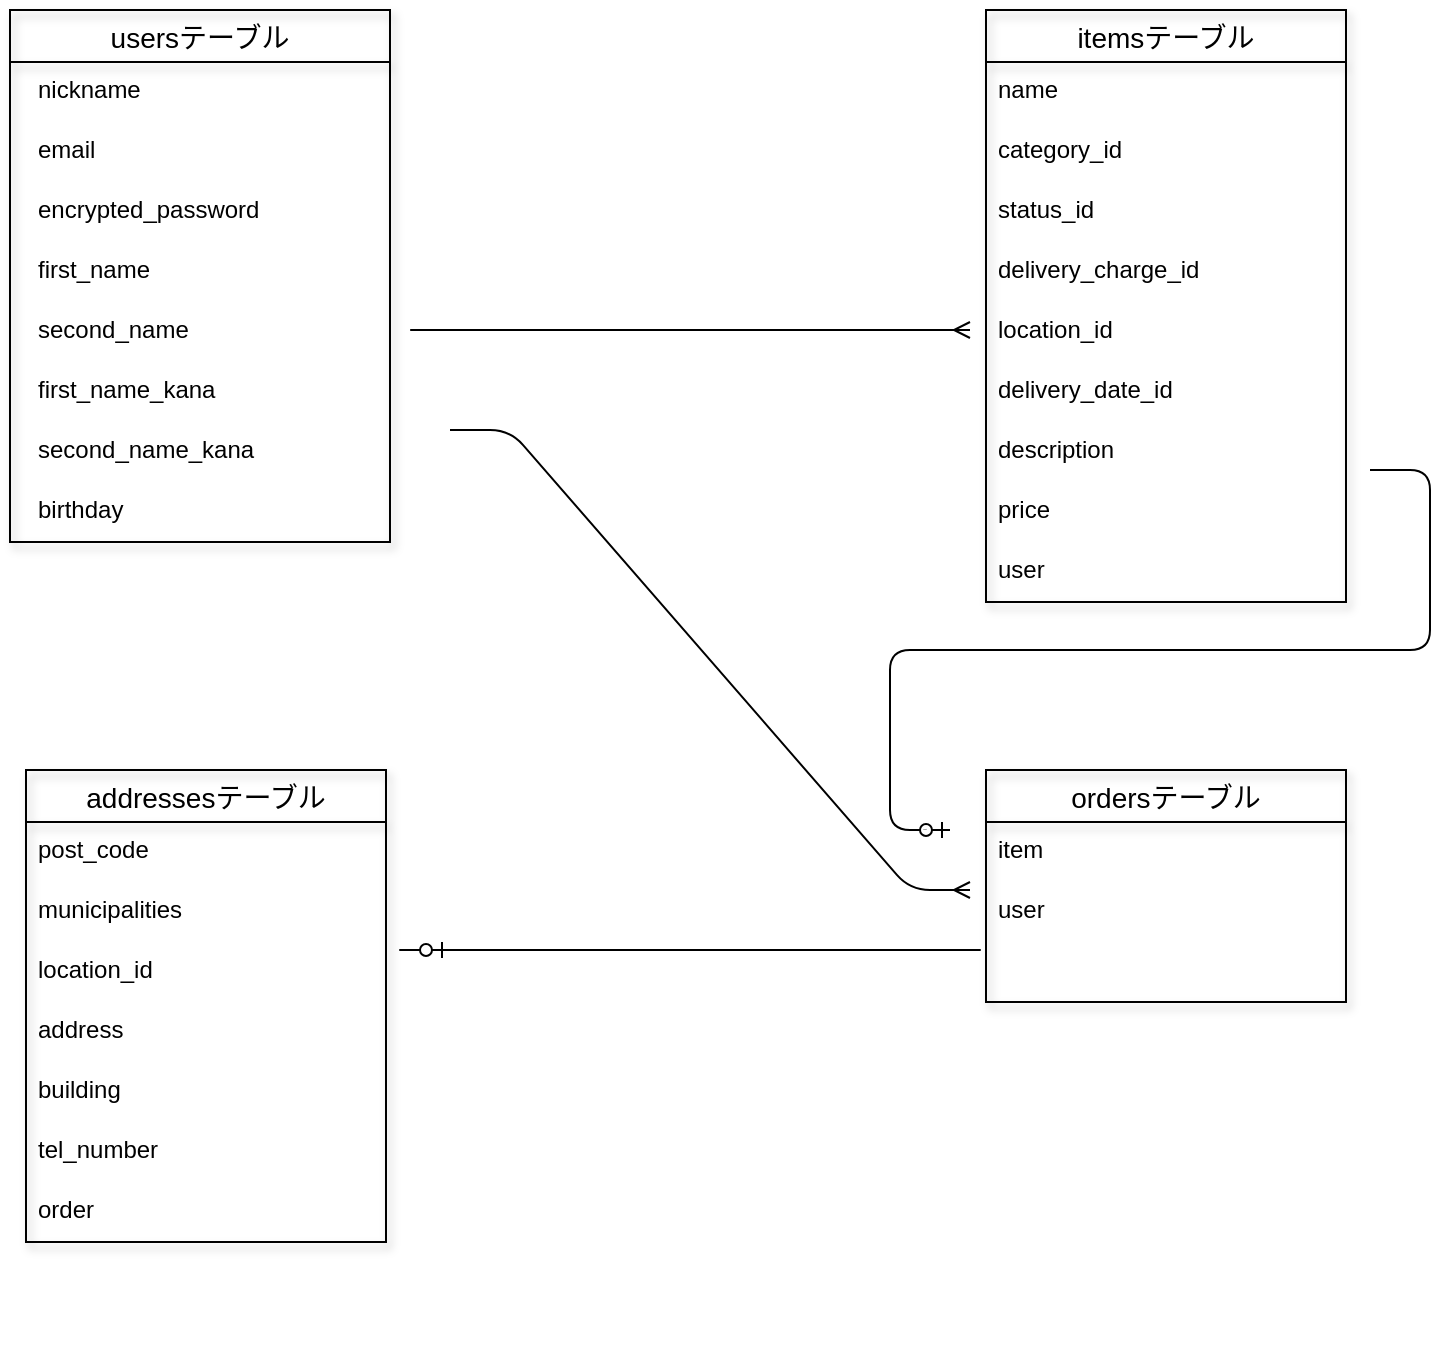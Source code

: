 <mxfile>
    <diagram id="pFlhc_XwqNJVX_jFkBam" name="ページ1">
        <mxGraphModel dx="1119" dy="1849" grid="1" gridSize="10" guides="1" tooltips="1" connect="0" arrows="1" fold="1" page="1" pageScale="1" pageWidth="827" pageHeight="1169" math="0" shadow="0">
            <root>
                <mxCell id="0"/>
                <mxCell id="1" parent="0"/>
                <mxCell id="152" value="" style="group" parent="1" vertex="1" connectable="0">
                    <mxGeometry x="-770" y="-840" width="198" height="266" as="geometry"/>
                </mxCell>
                <mxCell id="113" value="usersテーブル" style="swimlane;fontStyle=0;childLayout=stackLayout;horizontal=1;startSize=26;horizontalStack=0;resizeParent=1;resizeParentMax=0;resizeLast=0;collapsible=1;marginBottom=0;align=center;fontSize=14;shadow=1;strokeColor=default;fillColor=none;container=1;" parent="152" vertex="1">
                    <mxGeometry width="190" height="266" as="geometry">
                        <mxRectangle width="110" height="26" as="alternateBounds"/>
                    </mxGeometry>
                </mxCell>
                <mxCell id="117" value="nickname&#10;" style="text;strokeColor=none;fillColor=none;spacingLeft=4;spacingRight=4;overflow=hidden;rotatable=0;points=[[0,0.5],[1,0.5]];portConstraint=eastwest;fontSize=12;shadow=1;" parent="152" vertex="1">
                    <mxGeometry x="8" y="26" width="190" height="30" as="geometry"/>
                </mxCell>
                <mxCell id="114" value="email" style="text;strokeColor=none;fillColor=none;spacingLeft=4;spacingRight=4;overflow=hidden;rotatable=0;points=[[0,0.5],[1,0.5]];portConstraint=eastwest;fontSize=12;shadow=1;" parent="152" vertex="1">
                    <mxGeometry x="8" y="56" width="190" height="30" as="geometry"/>
                </mxCell>
                <mxCell id="115" value="encrypted_password" style="text;strokeColor=none;fillColor=none;spacingLeft=4;spacingRight=4;overflow=hidden;rotatable=0;points=[[0,0.5],[1,0.5]];portConstraint=eastwest;fontSize=12;shadow=1;" parent="152" vertex="1">
                    <mxGeometry x="8" y="86" width="190" height="30" as="geometry"/>
                </mxCell>
                <mxCell id="119" value="first_name&#10;" style="text;strokeColor=none;fillColor=none;spacingLeft=4;spacingRight=4;overflow=hidden;rotatable=0;points=[[0,0.5],[1,0.5]];portConstraint=eastwest;fontSize=12;shadow=1;" parent="152" vertex="1">
                    <mxGeometry x="8" y="116" width="190" height="30" as="geometry"/>
                </mxCell>
                <mxCell id="125" value="second_name" style="text;strokeColor=none;fillColor=none;spacingLeft=4;spacingRight=4;overflow=hidden;rotatable=0;points=[[0,0.5],[1,0.5]];portConstraint=eastwest;fontSize=12;shadow=1;" parent="152" vertex="1">
                    <mxGeometry x="8" y="146" width="190" height="30" as="geometry"/>
                </mxCell>
                <mxCell id="124" value="first_name_kana" style="text;strokeColor=none;fillColor=none;spacingLeft=4;spacingRight=4;overflow=hidden;rotatable=0;points=[[0,0.5],[1,0.5]];portConstraint=eastwest;fontSize=12;shadow=1;" parent="152" vertex="1">
                    <mxGeometry x="8" y="176" width="190" height="30" as="geometry"/>
                </mxCell>
                <mxCell id="123" value="second_name_kana" style="text;strokeColor=none;fillColor=none;spacingLeft=4;spacingRight=4;overflow=hidden;rotatable=0;points=[[0,0.5],[1,0.5]];portConstraint=eastwest;fontSize=12;shadow=1;" parent="152" vertex="1">
                    <mxGeometry x="8" y="206" width="190" height="30" as="geometry"/>
                </mxCell>
                <mxCell id="122" value="birthday" style="text;strokeColor=none;fillColor=none;spacingLeft=4;spacingRight=4;overflow=hidden;rotatable=0;points=[[0,0.5],[1,0.5]];portConstraint=eastwest;fontSize=12;shadow=1;" parent="152" vertex="1">
                    <mxGeometry x="8" y="236" width="190" height="30" as="geometry"/>
                </mxCell>
                <mxCell id="212" value="" style="group" parent="1" vertex="1" connectable="0">
                    <mxGeometry x="-290" y="-840" width="198" height="296" as="geometry"/>
                </mxCell>
                <mxCell id="213" value="itemsテーブル" style="swimlane;fontStyle=0;childLayout=stackLayout;horizontal=1;startSize=26;horizontalStack=0;resizeParent=1;resizeParentMax=0;resizeLast=0;collapsible=1;marginBottom=0;align=center;fontSize=14;shadow=1;strokeColor=default;fillColor=none;container=1;" parent="212" vertex="1">
                    <mxGeometry x="8" width="180" height="296" as="geometry">
                        <mxRectangle width="110" height="26" as="alternateBounds"/>
                    </mxGeometry>
                </mxCell>
                <mxCell id="240" value="name" style="text;strokeColor=none;fillColor=none;spacingLeft=4;spacingRight=4;overflow=hidden;rotatable=0;points=[[0,0.5],[1,0.5]];portConstraint=eastwest;fontSize=12;shadow=1;" parent="213" vertex="1">
                    <mxGeometry y="26" width="180" height="30" as="geometry"/>
                </mxCell>
                <mxCell id="214" value="category_id" style="text;strokeColor=none;fillColor=none;spacingLeft=4;spacingRight=4;overflow=hidden;rotatable=0;points=[[0,0.5],[1,0.5]];portConstraint=eastwest;fontSize=12;shadow=1;" parent="213" vertex="1">
                    <mxGeometry y="56" width="180" height="30" as="geometry"/>
                </mxCell>
                <mxCell id="242" value="status_id" style="text;strokeColor=none;fillColor=none;spacingLeft=4;spacingRight=4;overflow=hidden;rotatable=0;points=[[0,0.5],[1,0.5]];portConstraint=eastwest;fontSize=12;shadow=1;" parent="213" vertex="1">
                    <mxGeometry y="86" width="180" height="30" as="geometry"/>
                </mxCell>
                <mxCell id="244" value="delivery_charge_id" style="text;strokeColor=none;fillColor=none;spacingLeft=4;spacingRight=4;overflow=hidden;rotatable=0;points=[[0,0.5],[1,0.5]];portConstraint=eastwest;fontSize=12;shadow=1;" parent="213" vertex="1">
                    <mxGeometry y="116" width="180" height="30" as="geometry"/>
                </mxCell>
                <mxCell id="243" value="location_id" style="text;strokeColor=none;fillColor=none;spacingLeft=4;spacingRight=4;overflow=hidden;rotatable=0;points=[[0,0.5],[1,0.5]];portConstraint=eastwest;fontSize=12;shadow=1;" parent="213" vertex="1">
                    <mxGeometry y="146" width="180" height="30" as="geometry"/>
                </mxCell>
                <mxCell id="245" value="delivery_date_id" style="text;strokeColor=none;fillColor=none;spacingLeft=4;spacingRight=4;overflow=hidden;rotatable=0;points=[[0,0.5],[1,0.5]];portConstraint=eastwest;fontSize=12;shadow=1;" parent="213" vertex="1">
                    <mxGeometry y="176" width="180" height="30" as="geometry"/>
                </mxCell>
                <mxCell id="246" value="description" style="text;strokeColor=none;fillColor=none;spacingLeft=4;spacingRight=4;overflow=hidden;rotatable=0;points=[[0,0.5],[1,0.5]];portConstraint=eastwest;fontSize=12;shadow=1;" parent="213" vertex="1">
                    <mxGeometry y="206" width="180" height="30" as="geometry"/>
                </mxCell>
                <mxCell id="247" value="price" style="text;strokeColor=none;fillColor=none;spacingLeft=4;spacingRight=4;overflow=hidden;rotatable=0;points=[[0,0.5],[1,0.5]];portConstraint=eastwest;fontSize=12;shadow=1;" parent="213" vertex="1">
                    <mxGeometry y="236" width="180" height="30" as="geometry"/>
                </mxCell>
                <mxCell id="248" value="user" style="text;strokeColor=none;fillColor=none;spacingLeft=4;spacingRight=4;overflow=hidden;rotatable=0;points=[[0,0.5],[1,0.5]];portConstraint=eastwest;fontSize=12;shadow=1;" parent="213" vertex="1">
                    <mxGeometry y="266" width="180" height="30" as="geometry"/>
                </mxCell>
                <mxCell id="233" value="" style="edgeStyle=entityRelationEdgeStyle;fontSize=1;html=1;endArrow=ERmany;targetPerimeterSpacing=0;strokeWidth=1;exitX=1.011;exitY=0.467;exitDx=0;exitDy=0;exitPerimeter=0;" parent="1" source="125" edge="1">
                    <mxGeometry width="100" height="100" relative="1" as="geometry">
                        <mxPoint x="-450" y="-480" as="sourcePoint"/>
                        <mxPoint x="-290" y="-680" as="targetPoint"/>
                    </mxGeometry>
                </mxCell>
                <mxCell id="250" value="" style="group" parent="1" vertex="1" connectable="0">
                    <mxGeometry x="-290" y="-460" width="198" height="296" as="geometry"/>
                </mxCell>
                <mxCell id="251" value="ordersテーブル" style="swimlane;fontStyle=0;childLayout=stackLayout;horizontal=1;startSize=26;horizontalStack=0;resizeParent=1;resizeParentMax=0;resizeLast=0;collapsible=1;marginBottom=0;align=center;fontSize=14;shadow=1;strokeColor=default;fillColor=none;container=1;" parent="250" vertex="1">
                    <mxGeometry x="8" width="180" height="116" as="geometry">
                        <mxRectangle width="110" height="26" as="alternateBounds"/>
                    </mxGeometry>
                </mxCell>
                <mxCell id="258" value="item" style="text;strokeColor=none;fillColor=none;spacingLeft=4;spacingRight=4;overflow=hidden;rotatable=0;points=[[0,0.5],[1,0.5]];portConstraint=eastwest;fontSize=12;shadow=1;" parent="251" vertex="1">
                    <mxGeometry y="26" width="180" height="30" as="geometry"/>
                </mxCell>
                <mxCell id="260" value="user" style="text;strokeColor=none;fillColor=none;spacingLeft=4;spacingRight=4;overflow=hidden;rotatable=0;points=[[0,0.5],[1,0.5]];portConstraint=eastwest;fontSize=12;shadow=1;" parent="251" vertex="1">
                    <mxGeometry y="56" width="180" height="30" as="geometry"/>
                </mxCell>
                <mxCell id="261" style="text;strokeColor=none;fillColor=none;spacingLeft=4;spacingRight=4;overflow=hidden;rotatable=0;points=[[0,0.5],[1,0.5]];portConstraint=eastwest;fontSize=12;shadow=1;" parent="251" vertex="1">
                    <mxGeometry y="86" width="180" height="30" as="geometry"/>
                </mxCell>
                <mxCell id="262" value="" style="group" parent="1" vertex="1" connectable="0">
                    <mxGeometry x="-770" y="-460" width="198" height="296" as="geometry"/>
                </mxCell>
                <mxCell id="263" value="addressesテーブル" style="swimlane;fontStyle=0;childLayout=stackLayout;horizontal=1;startSize=26;horizontalStack=0;resizeParent=1;resizeParentMax=0;resizeLast=0;collapsible=1;marginBottom=0;align=center;fontSize=14;shadow=1;strokeColor=default;fillColor=none;container=1;" parent="262" vertex="1">
                    <mxGeometry x="8" width="180" height="236" as="geometry">
                        <mxRectangle width="110" height="26" as="alternateBounds"/>
                    </mxGeometry>
                </mxCell>
                <mxCell id="264" value="post_code" style="text;strokeColor=none;fillColor=none;spacingLeft=4;spacingRight=4;overflow=hidden;rotatable=0;points=[[0,0.5],[1,0.5]];portConstraint=eastwest;fontSize=12;shadow=1;" parent="263" vertex="1">
                    <mxGeometry y="26" width="180" height="30" as="geometry"/>
                </mxCell>
                <mxCell id="265" value="municipalities" style="text;strokeColor=none;fillColor=none;spacingLeft=4;spacingRight=4;overflow=hidden;rotatable=0;points=[[0,0.5],[1,0.5]];portConstraint=eastwest;fontSize=12;shadow=1;" parent="263" vertex="1">
                    <mxGeometry y="56" width="180" height="30" as="geometry"/>
                </mxCell>
                <mxCell id="266" value="location_id" style="text;strokeColor=none;fillColor=none;spacingLeft=4;spacingRight=4;overflow=hidden;rotatable=0;points=[[0,0.5],[1,0.5]];portConstraint=eastwest;fontSize=12;shadow=1;" parent="263" vertex="1">
                    <mxGeometry y="86" width="180" height="30" as="geometry"/>
                </mxCell>
                <mxCell id="267" value="address" style="text;strokeColor=none;fillColor=none;spacingLeft=4;spacingRight=4;overflow=hidden;rotatable=0;points=[[0,0.5],[1,0.5]];portConstraint=eastwest;fontSize=12;shadow=1;" parent="263" vertex="1">
                    <mxGeometry y="116" width="180" height="30" as="geometry"/>
                </mxCell>
                <mxCell id="268" value="building" style="text;strokeColor=none;fillColor=none;spacingLeft=4;spacingRight=4;overflow=hidden;rotatable=0;points=[[0,0.5],[1,0.5]];portConstraint=eastwest;fontSize=12;shadow=1;" parent="263" vertex="1">
                    <mxGeometry y="146" width="180" height="30" as="geometry"/>
                </mxCell>
                <mxCell id="273" value="tel_number" style="text;strokeColor=none;fillColor=none;spacingLeft=4;spacingRight=4;overflow=hidden;rotatable=0;points=[[0,0.5],[1,0.5]];portConstraint=eastwest;fontSize=12;shadow=1;" parent="263" vertex="1">
                    <mxGeometry y="176" width="180" height="30" as="geometry"/>
                </mxCell>
                <mxCell id="286" value="order" style="text;strokeColor=none;fillColor=none;spacingLeft=4;spacingRight=4;overflow=hidden;rotatable=0;points=[[0,0.5],[1,0.5]];portConstraint=eastwest;fontSize=12;shadow=1;" vertex="1" parent="263">
                    <mxGeometry y="206" width="180" height="30" as="geometry"/>
                </mxCell>
                <mxCell id="280" value="" style="edgeStyle=entityRelationEdgeStyle;fontSize=1;html=1;endArrow=ERmany;targetPerimeterSpacing=0;strokeWidth=1;" parent="1" edge="1">
                    <mxGeometry width="100" height="100" relative="1" as="geometry">
                        <mxPoint x="-550" y="-630" as="sourcePoint"/>
                        <mxPoint x="-290" y="-400" as="targetPoint"/>
                    </mxGeometry>
                </mxCell>
                <mxCell id="282" value="" style="edgeStyle=entityRelationEdgeStyle;fontSize=12;html=1;endArrow=ERzeroToOne;endFill=1;targetPerimeterSpacing=0;strokeWidth=1;" parent="1" edge="1">
                    <mxGeometry width="100" height="100" relative="1" as="geometry">
                        <mxPoint x="-310" y="-370" as="sourcePoint"/>
                        <mxPoint x="-550" y="-370" as="targetPoint"/>
                    </mxGeometry>
                </mxCell>
                <mxCell id="284" value="" style="edgeStyle=entityRelationEdgeStyle;fontSize=12;html=1;endArrow=ERzeroToOne;endFill=1;targetPerimeterSpacing=0;strokeWidth=1;" parent="1" edge="1">
                    <mxGeometry width="100" height="100" relative="1" as="geometry">
                        <mxPoint x="-90" y="-610" as="sourcePoint"/>
                        <mxPoint x="-300" y="-430" as="targetPoint"/>
                    </mxGeometry>
                </mxCell>
                <mxCell id="285" value="Text" style="edgeLabel;html=1;align=center;verticalAlign=middle;resizable=0;points=[];fontSize=1;" parent="284" vertex="1" connectable="0">
                    <mxGeometry x="0.948" y="1" relative="1" as="geometry">
                        <mxPoint as="offset"/>
                    </mxGeometry>
                </mxCell>
            </root>
        </mxGraphModel>
    </diagram>
</mxfile>